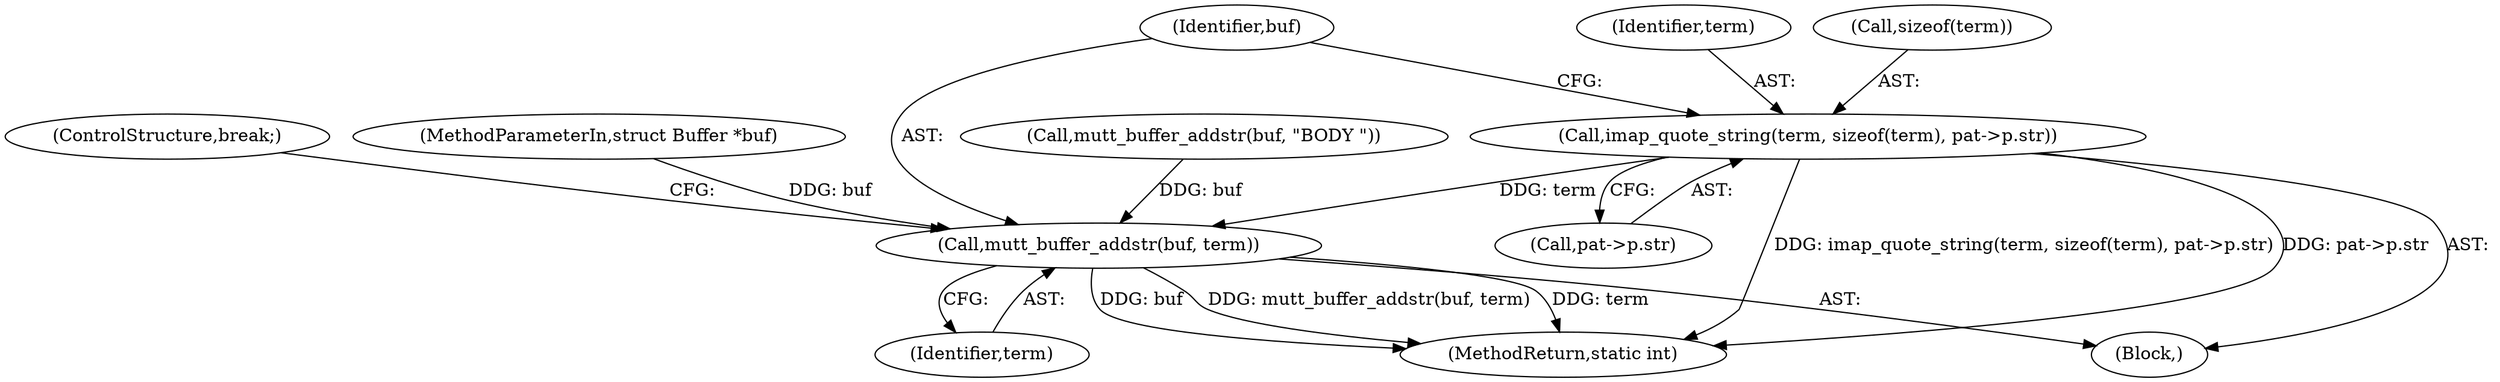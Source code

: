 digraph "0_neomutt_e52393740334443ae0206cab2d7caef381646725_1@pointer" {
"1000275" [label="(Call,imap_quote_string(term, sizeof(term), pat->p.str))"];
"1000284" [label="(Call,mutt_buffer_addstr(buf, term))"];
"1000284" [label="(Call,mutt_buffer_addstr(buf, term))"];
"1000286" [label="(Identifier,term)"];
"1000287" [label="(ControlStructure,break;)"];
"1000105" [label="(MethodParameterIn,struct Buffer *buf)"];
"1000350" [label="(MethodReturn,static int)"];
"1000285" [label="(Identifier,buf)"];
"1000276" [label="(Identifier,term)"];
"1000272" [label="(Call,mutt_buffer_addstr(buf, \"BODY \"))"];
"1000206" [label="(Block,)"];
"1000277" [label="(Call,sizeof(term))"];
"1000279" [label="(Call,pat->p.str)"];
"1000275" [label="(Call,imap_quote_string(term, sizeof(term), pat->p.str))"];
"1000275" -> "1000206"  [label="AST: "];
"1000275" -> "1000279"  [label="CFG: "];
"1000276" -> "1000275"  [label="AST: "];
"1000277" -> "1000275"  [label="AST: "];
"1000279" -> "1000275"  [label="AST: "];
"1000285" -> "1000275"  [label="CFG: "];
"1000275" -> "1000350"  [label="DDG: imap_quote_string(term, sizeof(term), pat->p.str)"];
"1000275" -> "1000350"  [label="DDG: pat->p.str"];
"1000275" -> "1000284"  [label="DDG: term"];
"1000284" -> "1000206"  [label="AST: "];
"1000284" -> "1000286"  [label="CFG: "];
"1000285" -> "1000284"  [label="AST: "];
"1000286" -> "1000284"  [label="AST: "];
"1000287" -> "1000284"  [label="CFG: "];
"1000284" -> "1000350"  [label="DDG: term"];
"1000284" -> "1000350"  [label="DDG: buf"];
"1000284" -> "1000350"  [label="DDG: mutt_buffer_addstr(buf, term)"];
"1000272" -> "1000284"  [label="DDG: buf"];
"1000105" -> "1000284"  [label="DDG: buf"];
}

